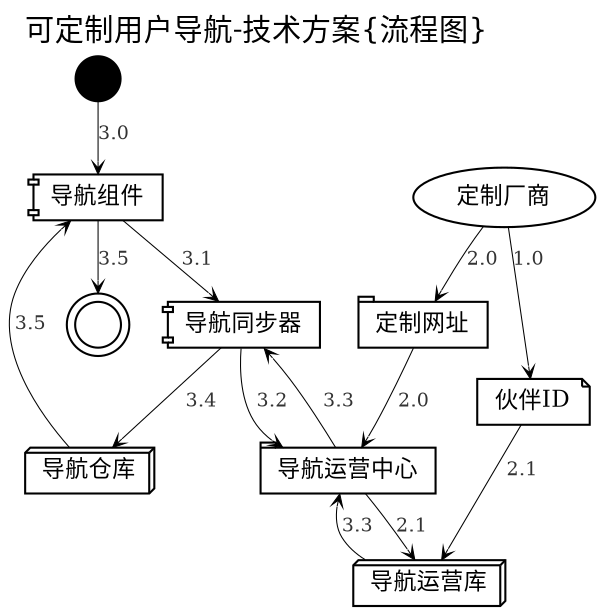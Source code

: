     /*生成命令:
$ dot -Tpng lb_nav_platform.dot -o lb_nav_platform.png

 -Tcmapx -o lb-crx-roles.map
    全局设定
    plaintext
{{{#!GraphViz dot
        ,fontname="WenQuanYi Micro Hei"
    */

digraph G4lb_nav_platform {
    /*全局设定*/
    graph [label="可定制用户导航-技术方案{流程图}"
        ,fontsize=14.0
        ,labeljust="l",labelloc="t",center=1
        ,ranksep=0.3,center=1,ratio=compress
        ,rankdir=TB
        ];

    node[fontsize=11.0,height=0.3
        ,shape=component 
        ];

    edge [fontsize=9.0,fontcolor="#333333"
        ,arrowsize=0.6,arrowhead=vee,arrowtail=none
        ,style="setlinewidth(0.5)"
        ];
/*
    src [label="源码",shape=ellipse,style="filled,dashed,setlinewidth(5)"
        ,color="#333333",fillcolor=dimgray
        ,URL="http://code.google.com/p/zoomquiet/source/browse/dot/obp/csdndr1-km.dot?repo=tangle"];
    /*图元声明
    start       [label="流程开始/结束",shape=point];
    end         [label="",shape=doublecircle,fillcolor=red];

    box         [label="实体/对象",shape=box];
    ellipse     [label="行动/节点",shape=ellipse];
    egg         [label="用户/人物",shape=egg];
    plaintext   [label="状态/属性",shape=plaintext,fillcolor=whitesmoke];
    diamond     [label="判别",shape=diamond];
    note        [label="注释",shape=note];
    tab         [label="目录/模块",shape=tab];
    db          [label="数据库",shape=box3d];
    component   [label="主机/组件",shape=component];
  ,style="rounded,dotted"];
*/

    start       [label="流程开始",shape=point];
    end         [label="",shape=doublecircle,fillcolor=red];

    LB_NAV [label="导航组件"];
        NAV_DB [label="导航仓库",shape=box3d];
        LB_SYNC [label="导航同步器"];

    SRV_NAV [label="导航运营中心",shape=tab];
    SRV_DB [label="导航运营库",shape=box3d];
        CUS_ID [label="伙伴ID",shape=note];
    
    CUS_NAV [label="定制厂商",shape=ellipse];
        CUS_URI [label="定制网址",shape=tab];

    /*图例关系
    srvPUB->installer [label="2.0",style="dotted"];
    */

    CUS_NAV->CUS_ID [label="1.0"];

    CUS_NAV->CUS_URI->SRV_NAV [label="2.0"];
        {CUS_ID SRV_NAV}->SRV_DB [label="2.1"];
        

    start->LB_NAV [label="3.0"];
        LB_NAV->LB_SYNC [label="3.1"];
        LB_SYNC->SRV_NAV [label="3.2"];
        SRV_DB->SRV_NAV->LB_SYNC [label="3.3"];
        LB_SYNC->NAV_DB [label="3.4"];
        NAV_DB->LB_NAV->end [label="3.5"];


/*
    { rank=same; PUB    srvA srvB srvN; }
    { rank=same; DL     installer; }
    { rank=same; CHK    chker; }
    { rank=same; DONE   bkStore; }

    PUB[label="发布阶段",shape=plaintext];
    DL[label="下载阶段",shape=plaintext];
    CHK[label="检查阶段",shape=plaintext];
    DONE[label="完成阶段",shape=plaintext];
        PUB->DL->CHK->DONE;

        srvPUB->srvAC;
        srvA->srvB->srvN;
*/
    edge [style=invis];
}

